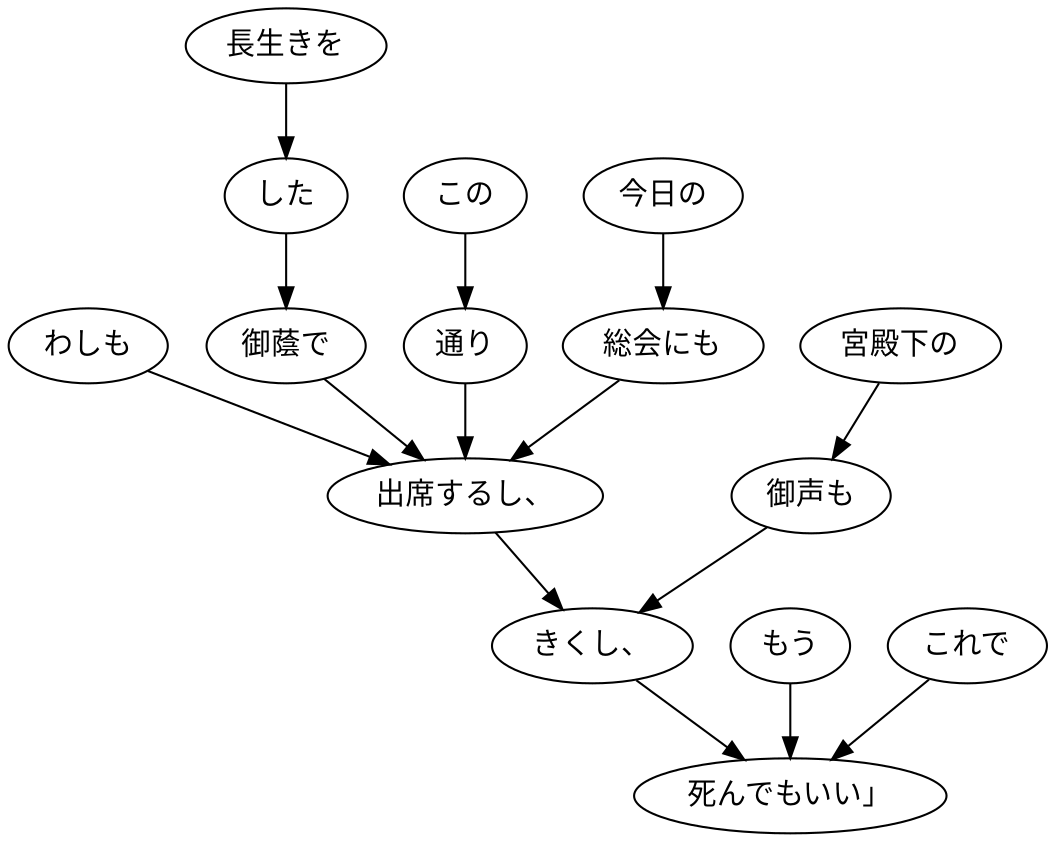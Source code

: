 digraph graph5916 {
	node0 [label="わしも"];
	node1 [label="長生きを"];
	node2 [label="した"];
	node3 [label="御蔭で"];
	node4 [label="この"];
	node5 [label="通り"];
	node6 [label="今日の"];
	node7 [label="総会にも"];
	node8 [label="出席するし、"];
	node9 [label="宮殿下の"];
	node10 [label="御声も"];
	node11 [label="きくし、"];
	node12 [label="もう"];
	node13 [label="これで"];
	node14 [label="死んでもいい」"];
	node0 -> node8;
	node1 -> node2;
	node2 -> node3;
	node3 -> node8;
	node4 -> node5;
	node5 -> node8;
	node6 -> node7;
	node7 -> node8;
	node8 -> node11;
	node9 -> node10;
	node10 -> node11;
	node11 -> node14;
	node12 -> node14;
	node13 -> node14;
}
